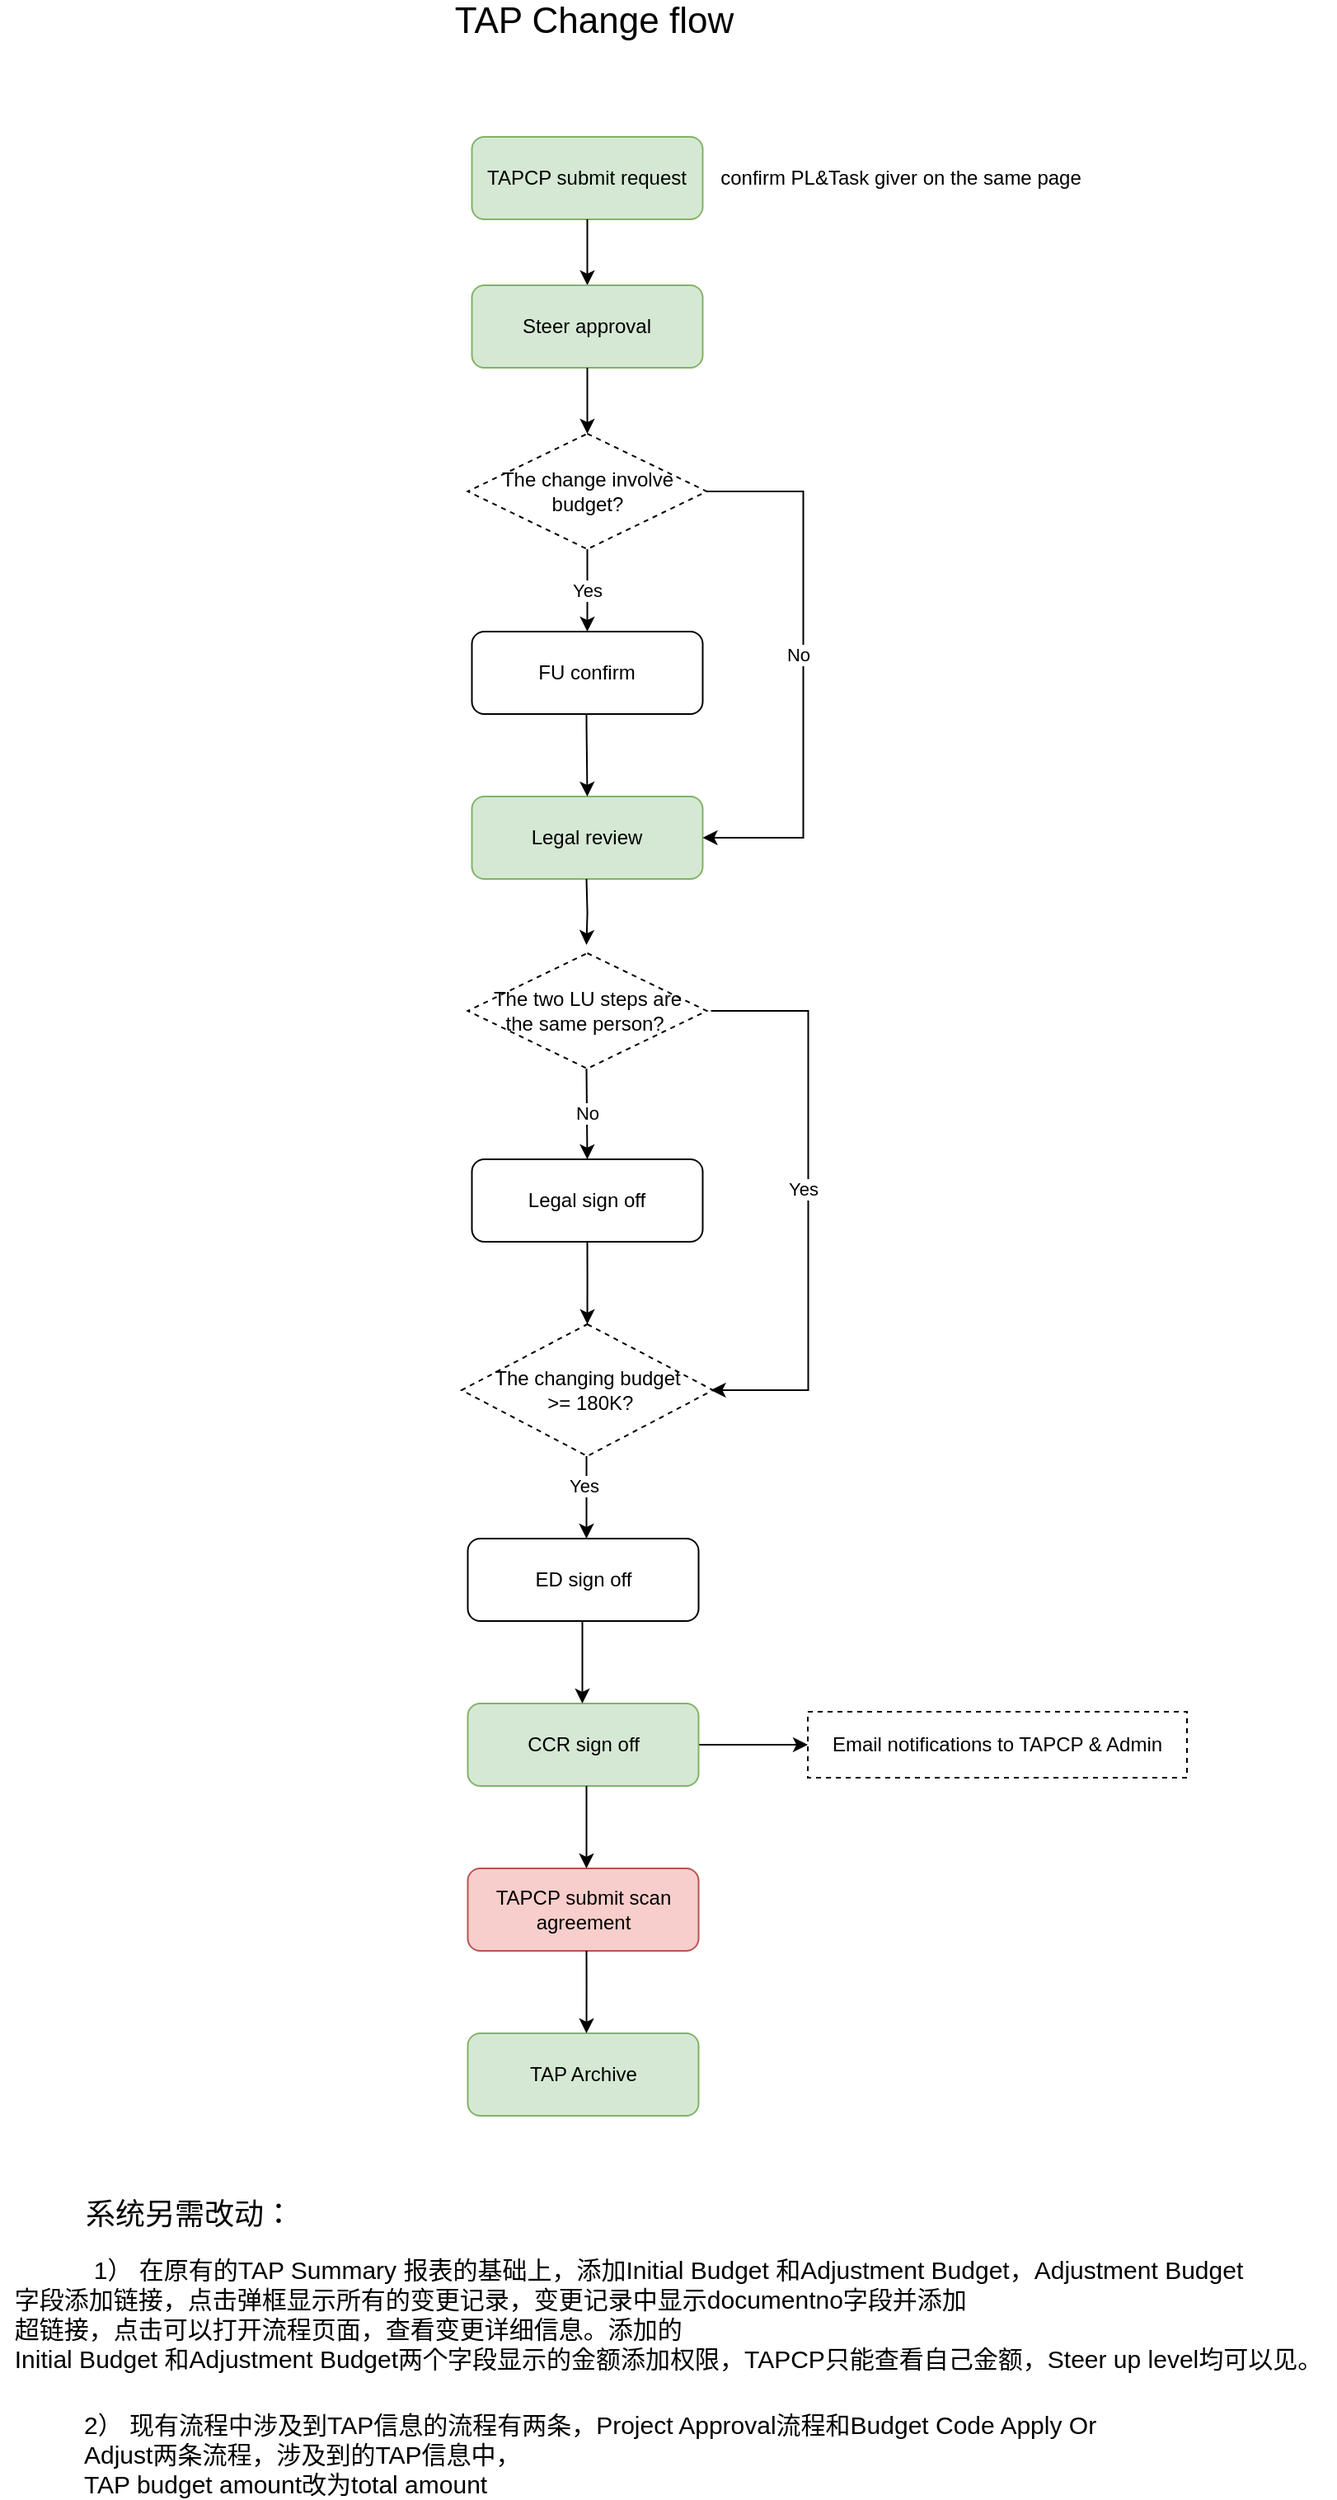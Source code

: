 <mxfile version="13.8.9-1" type="github">
  <diagram id="7MoNXVCcNUYNwAY7rI64" name="Page-1">
    <mxGraphModel dx="1186" dy="796" grid="1" gridSize="10" guides="1" tooltips="1" connect="1" arrows="1" fold="1" page="1" pageScale="1" pageWidth="827" pageHeight="1169" math="0" shadow="0">
      <root>
        <mxCell id="0" />
        <mxCell id="1" parent="0" />
        <mxCell id="ThxzhjDylVs6adALKP7m-2" value="TAPCP submit request" style="rounded=1;whiteSpace=wrap;html=1;fillColor=#d5e8d4;strokeColor=#82b366;" vertex="1" parent="1">
          <mxGeometry x="316.25" y="130" width="140" height="50" as="geometry" />
        </mxCell>
        <mxCell id="ThxzhjDylVs6adALKP7m-3" value="" style="edgeStyle=segmentEdgeStyle;endArrow=classic;html=1;exitX=0.5;exitY=1;exitDx=0;exitDy=0;entryX=0.5;entryY=0;entryDx=0;entryDy=0;" edge="1" parent="1" source="ThxzhjDylVs6adALKP7m-2" target="ThxzhjDylVs6adALKP7m-4">
          <mxGeometry width="50" height="50" relative="1" as="geometry">
            <mxPoint x="426.25" y="270" as="sourcePoint" />
            <mxPoint x="386.25" y="240" as="targetPoint" />
          </mxGeometry>
        </mxCell>
        <mxCell id="ThxzhjDylVs6adALKP7m-6" value="Yes" style="edgeStyle=orthogonalEdgeStyle;rounded=0;orthogonalLoop=1;jettySize=auto;html=1;" edge="1" parent="1" source="ThxzhjDylVs6adALKP7m-16" target="ThxzhjDylVs6adALKP7m-5">
          <mxGeometry relative="1" as="geometry" />
        </mxCell>
        <mxCell id="ThxzhjDylVs6adALKP7m-4" value="Steer approval" style="rounded=1;whiteSpace=wrap;html=1;fillColor=#d5e8d4;strokeColor=#82b366;" vertex="1" parent="1">
          <mxGeometry x="316.25" y="220" width="140" height="50" as="geometry" />
        </mxCell>
        <mxCell id="ThxzhjDylVs6adALKP7m-5" value="FU confirm" style="rounded=1;whiteSpace=wrap;html=1;" vertex="1" parent="1">
          <mxGeometry x="316.25" y="430" width="140" height="50" as="geometry" />
        </mxCell>
        <mxCell id="ThxzhjDylVs6adALKP7m-7" value="Legal review" style="rounded=1;whiteSpace=wrap;html=1;fillColor=#d5e8d4;strokeColor=#82b366;" vertex="1" parent="1">
          <mxGeometry x="316.25" y="530" width="140" height="50" as="geometry" />
        </mxCell>
        <mxCell id="ThxzhjDylVs6adALKP7m-9" value="Legal sign off" style="rounded=1;whiteSpace=wrap;html=1;" vertex="1" parent="1">
          <mxGeometry x="316.25" y="750" width="140" height="50" as="geometry" />
        </mxCell>
        <mxCell id="ThxzhjDylVs6adALKP7m-11" value="" style="edgeStyle=orthogonalEdgeStyle;rounded=0;orthogonalLoop=1;jettySize=auto;html=1;" edge="1" parent="1">
          <mxGeometry relative="1" as="geometry">
            <mxPoint x="385.75" y="480" as="sourcePoint" />
            <mxPoint x="386.25" y="530" as="targetPoint" />
            <Array as="points">
              <mxPoint x="386.25" y="490" />
              <mxPoint x="386.25" y="490" />
            </Array>
          </mxGeometry>
        </mxCell>
        <mxCell id="ThxzhjDylVs6adALKP7m-14" value="" style="edgeStyle=orthogonalEdgeStyle;rounded=0;orthogonalLoop=1;jettySize=auto;html=1;exitX=0.5;exitY=1;exitDx=0;exitDy=0;" edge="1" parent="1" source="ThxzhjDylVs6adALKP7m-9">
          <mxGeometry relative="1" as="geometry">
            <mxPoint x="385.75" y="830" as="sourcePoint" />
            <mxPoint x="386.25" y="850" as="targetPoint" />
            <Array as="points" />
          </mxGeometry>
        </mxCell>
        <mxCell id="ThxzhjDylVs6adALKP7m-15" value="confirm PL&amp;amp;Task giver on the same page" style="text;html=1;align=center;verticalAlign=middle;resizable=0;points=[];autosize=1;" vertex="1" parent="1">
          <mxGeometry x="461.25" y="145" width="230" height="20" as="geometry" />
        </mxCell>
        <mxCell id="ThxzhjDylVs6adALKP7m-16" value="The change involve budget?" style="rhombus;whiteSpace=wrap;html=1;dashed=1;" vertex="1" parent="1">
          <mxGeometry x="313.75" y="310" width="145" height="70" as="geometry" />
        </mxCell>
        <mxCell id="ThxzhjDylVs6adALKP7m-17" value="" style="edgeStyle=orthogonalEdgeStyle;rounded=0;orthogonalLoop=1;jettySize=auto;html=1;" edge="1" parent="1" source="ThxzhjDylVs6adALKP7m-4" target="ThxzhjDylVs6adALKP7m-16">
          <mxGeometry relative="1" as="geometry">
            <mxPoint x="386.25" y="270" as="sourcePoint" />
            <mxPoint x="386.25" y="380" as="targetPoint" />
          </mxGeometry>
        </mxCell>
        <mxCell id="ThxzhjDylVs6adALKP7m-18" value="" style="edgeStyle=orthogonalEdgeStyle;rounded=0;orthogonalLoop=1;jettySize=auto;html=1;exitX=1;exitY=0.5;exitDx=0;exitDy=0;entryX=1;entryY=0.5;entryDx=0;entryDy=0;" edge="1" parent="1" source="ThxzhjDylVs6adALKP7m-16" target="ThxzhjDylVs6adALKP7m-7">
          <mxGeometry relative="1" as="geometry">
            <mxPoint x="516.25" y="360" as="sourcePoint" />
            <mxPoint x="556.25" y="420" as="targetPoint" />
            <Array as="points">
              <mxPoint x="517.25" y="345" />
              <mxPoint x="517.25" y="555" />
            </Array>
          </mxGeometry>
        </mxCell>
        <mxCell id="ThxzhjDylVs6adALKP7m-19" value="No" style="edgeLabel;html=1;align=center;verticalAlign=middle;resizable=0;points=[];" vertex="1" connectable="0" parent="ThxzhjDylVs6adALKP7m-18">
          <mxGeometry x="-0.044" y="-4" relative="1" as="geometry">
            <mxPoint as="offset" />
          </mxGeometry>
        </mxCell>
        <mxCell id="ThxzhjDylVs6adALKP7m-20" value="" style="edgeStyle=orthogonalEdgeStyle;rounded=0;orthogonalLoop=1;jettySize=auto;html=1;" edge="1" parent="1">
          <mxGeometry relative="1" as="geometry">
            <mxPoint x="385.75" y="580" as="sourcePoint" />
            <mxPoint x="385.75" y="620" as="targetPoint" />
          </mxGeometry>
        </mxCell>
        <mxCell id="ThxzhjDylVs6adALKP7m-21" value="&lt;span&gt;The two LU steps are &lt;br&gt;the same person?&amp;nbsp;&lt;/span&gt;" style="rhombus;whiteSpace=wrap;html=1;dashed=1;" vertex="1" parent="1">
          <mxGeometry x="313.75" y="625" width="145" height="70" as="geometry" />
        </mxCell>
        <mxCell id="ThxzhjDylVs6adALKP7m-24" value="No" style="edgeStyle=orthogonalEdgeStyle;rounded=0;orthogonalLoop=1;jettySize=auto;html=1;entryX=0.5;entryY=0;entryDx=0;entryDy=0;" edge="1" parent="1" target="ThxzhjDylVs6adALKP7m-9">
          <mxGeometry relative="1" as="geometry">
            <mxPoint x="385.75" y="695" as="sourcePoint" />
            <mxPoint x="385.75" y="735" as="targetPoint" />
          </mxGeometry>
        </mxCell>
        <mxCell id="ThxzhjDylVs6adALKP7m-28" value="The changing budget&lt;br&gt;&amp;nbsp;&amp;gt;= 180K?" style="rhombus;whiteSpace=wrap;html=1;dashed=1;" vertex="1" parent="1">
          <mxGeometry x="310" y="850" width="152.5" height="80" as="geometry" />
        </mxCell>
        <mxCell id="ThxzhjDylVs6adALKP7m-29" value="" style="edgeStyle=orthogonalEdgeStyle;rounded=0;orthogonalLoop=1;jettySize=auto;html=1;exitX=0.5;exitY=1;exitDx=0;exitDy=0;" edge="1" parent="1">
          <mxGeometry relative="1" as="geometry">
            <mxPoint x="385.75" y="930" as="sourcePoint" />
            <mxPoint x="385.75" y="980" as="targetPoint" />
            <Array as="points" />
          </mxGeometry>
        </mxCell>
        <mxCell id="ThxzhjDylVs6adALKP7m-35" value="Yes" style="edgeLabel;html=1;align=center;verticalAlign=middle;resizable=0;points=[];" vertex="1" connectable="0" parent="ThxzhjDylVs6adALKP7m-29">
          <mxGeometry x="-0.28" y="-2" relative="1" as="geometry">
            <mxPoint as="offset" />
          </mxGeometry>
        </mxCell>
        <mxCell id="ThxzhjDylVs6adALKP7m-30" value="ED sign off" style="rounded=1;whiteSpace=wrap;html=1;" vertex="1" parent="1">
          <mxGeometry x="313.75" y="980" width="140" height="50" as="geometry" />
        </mxCell>
        <mxCell id="ThxzhjDylVs6adALKP7m-31" value="" style="edgeStyle=orthogonalEdgeStyle;rounded=0;orthogonalLoop=1;jettySize=auto;html=1;exitX=1;exitY=0.5;exitDx=0;exitDy=0;" edge="1" parent="1">
          <mxGeometry relative="1" as="geometry">
            <mxPoint x="461.25" y="660" as="sourcePoint" />
            <mxPoint x="461.25" y="890" as="targetPoint" />
            <Array as="points">
              <mxPoint x="520.25" y="660" />
              <mxPoint x="520.25" y="890" />
            </Array>
          </mxGeometry>
        </mxCell>
        <mxCell id="ThxzhjDylVs6adALKP7m-32" value="Yes" style="edgeLabel;html=1;align=center;verticalAlign=middle;resizable=0;points=[];" vertex="1" connectable="0" parent="ThxzhjDylVs6adALKP7m-31">
          <mxGeometry x="-0.044" y="-4" relative="1" as="geometry">
            <mxPoint as="offset" />
          </mxGeometry>
        </mxCell>
        <mxCell id="ThxzhjDylVs6adALKP7m-41" style="edgeStyle=orthogonalEdgeStyle;rounded=0;orthogonalLoop=1;jettySize=auto;html=1;exitX=1;exitY=0.5;exitDx=0;exitDy=0;entryX=0;entryY=0.5;entryDx=0;entryDy=0;" edge="1" parent="1" source="ThxzhjDylVs6adALKP7m-36" target="ThxzhjDylVs6adALKP7m-38">
          <mxGeometry relative="1" as="geometry" />
        </mxCell>
        <mxCell id="ThxzhjDylVs6adALKP7m-36" value="CCR sign off" style="rounded=1;whiteSpace=wrap;html=1;fillColor=#d5e8d4;strokeColor=#82b366;" vertex="1" parent="1">
          <mxGeometry x="313.75" y="1080" width="140" height="50" as="geometry" />
        </mxCell>
        <mxCell id="ThxzhjDylVs6adALKP7m-37" value="" style="edgeStyle=orthogonalEdgeStyle;rounded=0;orthogonalLoop=1;jettySize=auto;html=1;exitX=0.5;exitY=1;exitDx=0;exitDy=0;" edge="1" parent="1">
          <mxGeometry relative="1" as="geometry">
            <mxPoint x="383.25" y="1030" as="sourcePoint" />
            <mxPoint x="383.25" y="1080" as="targetPoint" />
            <Array as="points" />
          </mxGeometry>
        </mxCell>
        <mxCell id="ThxzhjDylVs6adALKP7m-38" value="Email notifications to TAPCP &amp;amp; Admin" style="html=1;whiteSpace=wrap;container=1;recursiveResize=0;collapsible=0;dashed=1;" vertex="1" parent="1">
          <mxGeometry x="520" y="1085" width="230" height="40" as="geometry" />
        </mxCell>
        <mxCell id="ThxzhjDylVs6adALKP7m-42" value="TAP Archive" style="rounded=1;whiteSpace=wrap;html=1;fillColor=#d5e8d4;strokeColor=#82b366;" vertex="1" parent="1">
          <mxGeometry x="313.75" y="1280" width="140" height="50" as="geometry" />
        </mxCell>
        <mxCell id="ThxzhjDylVs6adALKP7m-43" value="TAPCP submit scan agreement" style="rounded=1;whiteSpace=wrap;html=1;fillColor=#f8cecc;strokeColor=#b85450;" vertex="1" parent="1">
          <mxGeometry x="313.75" y="1180" width="140" height="50" as="geometry" />
        </mxCell>
        <mxCell id="ThxzhjDylVs6adALKP7m-44" value="" style="edgeStyle=orthogonalEdgeStyle;rounded=0;orthogonalLoop=1;jettySize=auto;html=1;exitX=0.5;exitY=1;exitDx=0;exitDy=0;" edge="1" parent="1">
          <mxGeometry relative="1" as="geometry">
            <mxPoint x="385.75" y="1130" as="sourcePoint" />
            <mxPoint x="385.75" y="1180" as="targetPoint" />
            <Array as="points" />
          </mxGeometry>
        </mxCell>
        <mxCell id="ThxzhjDylVs6adALKP7m-45" value="" style="edgeStyle=orthogonalEdgeStyle;rounded=0;orthogonalLoop=1;jettySize=auto;html=1;exitX=0.5;exitY=1;exitDx=0;exitDy=0;" edge="1" parent="1">
          <mxGeometry relative="1" as="geometry">
            <mxPoint x="385.75" y="1230" as="sourcePoint" />
            <mxPoint x="385.75" y="1280" as="targetPoint" />
            <Array as="points">
              <mxPoint x="385.5" y="1250" />
              <mxPoint x="385.5" y="1250" />
            </Array>
          </mxGeometry>
        </mxCell>
        <mxCell id="ThxzhjDylVs6adALKP7m-46" value="&lt;font style=&quot;font-size: 22px&quot;&gt;TAP Change flow&lt;/font&gt;" style="text;html=1;align=center;verticalAlign=middle;resizable=0;points=[];autosize=1;" vertex="1" parent="1">
          <mxGeometry x="300" y="50" width="180" height="20" as="geometry" />
        </mxCell>
        <mxCell id="ThxzhjDylVs6adALKP7m-47" value="&lt;font style=&quot;font-size: 18px&quot;&gt;系统另需改动：&lt;/font&gt;" style="text;html=1;align=left;verticalAlign=middle;resizable=0;points=[];autosize=1;" vertex="1" parent="1">
          <mxGeometry x="80" y="1380" width="140" height="20" as="geometry" />
        </mxCell>
        <mxCell id="ThxzhjDylVs6adALKP7m-48" value="&lt;font style=&quot;font-size: 15px&quot;&gt;&lt;span style=&quot;text-align: left&quot;&gt;1）&amp;nbsp;&lt;/span&gt;&lt;span style=&quot;text-align: left&quot;&gt;在原有的TAP Summary 报表的基础上，添加Initial Budget 和Adjustment Budget，&lt;/span&gt;&lt;span style=&quot;text-align: left&quot;&gt;Adjustment Budget&lt;/span&gt;&lt;/font&gt;&lt;div style=&quot;text-align: left ; font-size: 15px&quot;&gt;&lt;font style=&quot;font-size: 15px&quot;&gt;字段添加链接，点击弹框显示所有的变更记录，变更记录中显示documentno字段并添加&lt;/font&gt;&lt;/div&gt;&lt;div style=&quot;text-align: left ; font-size: 15px&quot;&gt;&lt;font style=&quot;font-size: 15px&quot;&gt;超链接，点击可以打开流程页面，查看变更详细信息。添加的&lt;/font&gt;&lt;/div&gt;&lt;font style=&quot;font-size: 15px&quot;&gt;&lt;span style=&quot;text-align: left&quot;&gt;Initial Budget 和Adjustment Budget&lt;/span&gt;&lt;span style=&quot;text-align: left&quot;&gt;两个字段显示的金额添加权限，TAPCP只能查看自己金额，Steer up level均可以见。&lt;/span&gt;&lt;/font&gt;" style="text;html=1;align=center;verticalAlign=middle;resizable=0;points=[];autosize=1;" vertex="1" parent="1">
          <mxGeometry x="30" y="1420" width="810" height="60" as="geometry" />
        </mxCell>
        <mxCell id="ThxzhjDylVs6adALKP7m-49" value="&lt;font style=&quot;font-size: 15px&quot;&gt;&lt;span&gt;2） &lt;/span&gt;&lt;/font&gt;&lt;span style=&quot;font-size: 15px&quot;&gt;现有流程中涉及到TAP信息的流程有两条，Project Approval流程和Budget Code Apply Or&lt;/span&gt;&lt;div&gt;&lt;span style=&quot;font-size: 15px&quot;&gt;Adjust两条流程，涉及到的TAP信息中，&lt;/span&gt;&lt;/div&gt;&lt;span style=&quot;font-size: 15px&quot;&gt;TAP budget amount改为total amount&lt;/span&gt;" style="text;html=1;align=left;verticalAlign=middle;resizable=0;points=[];autosize=1;" vertex="1" parent="1">
          <mxGeometry x="78.75" y="1510" width="630" height="50" as="geometry" />
        </mxCell>
      </root>
    </mxGraphModel>
  </diagram>
</mxfile>
